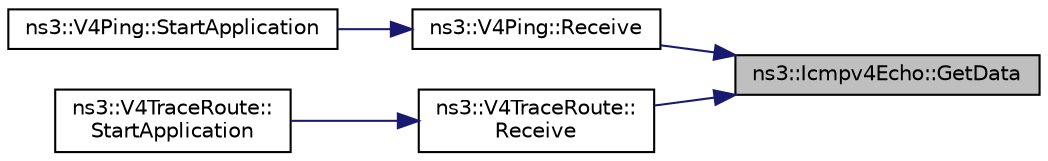 digraph "ns3::Icmpv4Echo::GetData"
{
 // LATEX_PDF_SIZE
  edge [fontname="Helvetica",fontsize="10",labelfontname="Helvetica",labelfontsize="10"];
  node [fontname="Helvetica",fontsize="10",shape=record];
  rankdir="RL";
  Node1 [label="ns3::Icmpv4Echo::GetData",height=0.2,width=0.4,color="black", fillcolor="grey75", style="filled", fontcolor="black",tooltip="Get the Echo data."];
  Node1 -> Node2 [dir="back",color="midnightblue",fontsize="10",style="solid",fontname="Helvetica"];
  Node2 [label="ns3::V4Ping::Receive",height=0.2,width=0.4,color="black", fillcolor="white", style="filled",URL="$classns3_1_1_v4_ping.html#a87c38673f7b4c568d114c2815ff2aa78",tooltip="Receive an ICMP Echo."];
  Node2 -> Node3 [dir="back",color="midnightblue",fontsize="10",style="solid",fontname="Helvetica"];
  Node3 [label="ns3::V4Ping::StartApplication",height=0.2,width=0.4,color="black", fillcolor="white", style="filled",URL="$classns3_1_1_v4_ping.html#ac5176e135c81f0764bcd560c7fc71390",tooltip="Application specific startup code."];
  Node1 -> Node4 [dir="back",color="midnightblue",fontsize="10",style="solid",fontname="Helvetica"];
  Node4 [label="ns3::V4TraceRoute::\lReceive",height=0.2,width=0.4,color="black", fillcolor="white", style="filled",URL="$classns3_1_1_v4_trace_route.html#ad558557c4c875e55d97200c84e3e752f",tooltip="Receive an ICMP Echo."];
  Node4 -> Node5 [dir="back",color="midnightblue",fontsize="10",style="solid",fontname="Helvetica"];
  Node5 [label="ns3::V4TraceRoute::\lStartApplication",height=0.2,width=0.4,color="black", fillcolor="white", style="filled",URL="$classns3_1_1_v4_trace_route.html#aab6f14ab8c50d6fb3c84fb452d7469c1",tooltip="Application specific startup code."];
}

